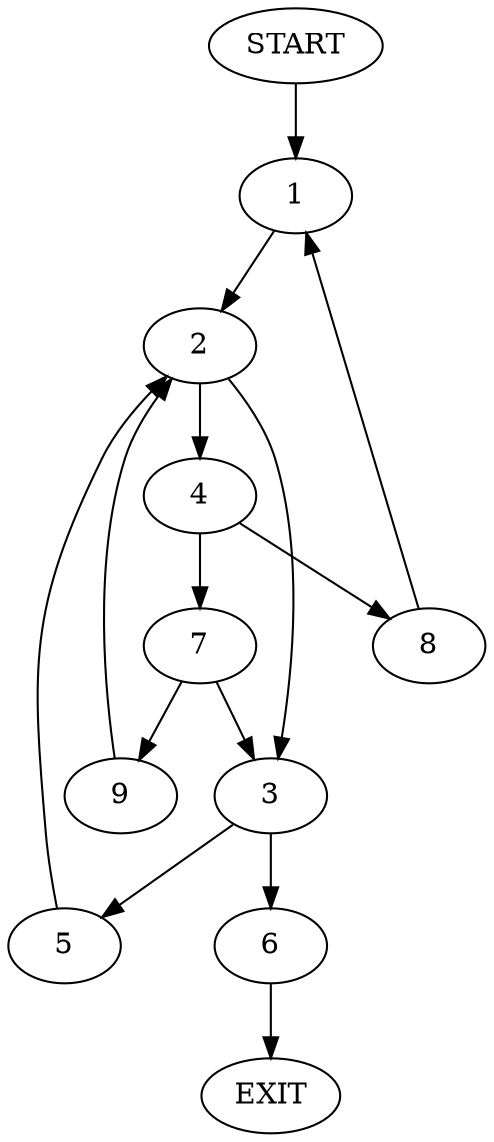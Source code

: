 digraph {
0 [label="START"]
10 [label="EXIT"]
0 -> 1
1 -> 2
2 -> 3
2 -> 4
3 -> 5
3 -> 6
4 -> 7
4 -> 8
8 -> 1
7 -> 9
7 -> 3
9 -> 2
5 -> 2
6 -> 10
}
